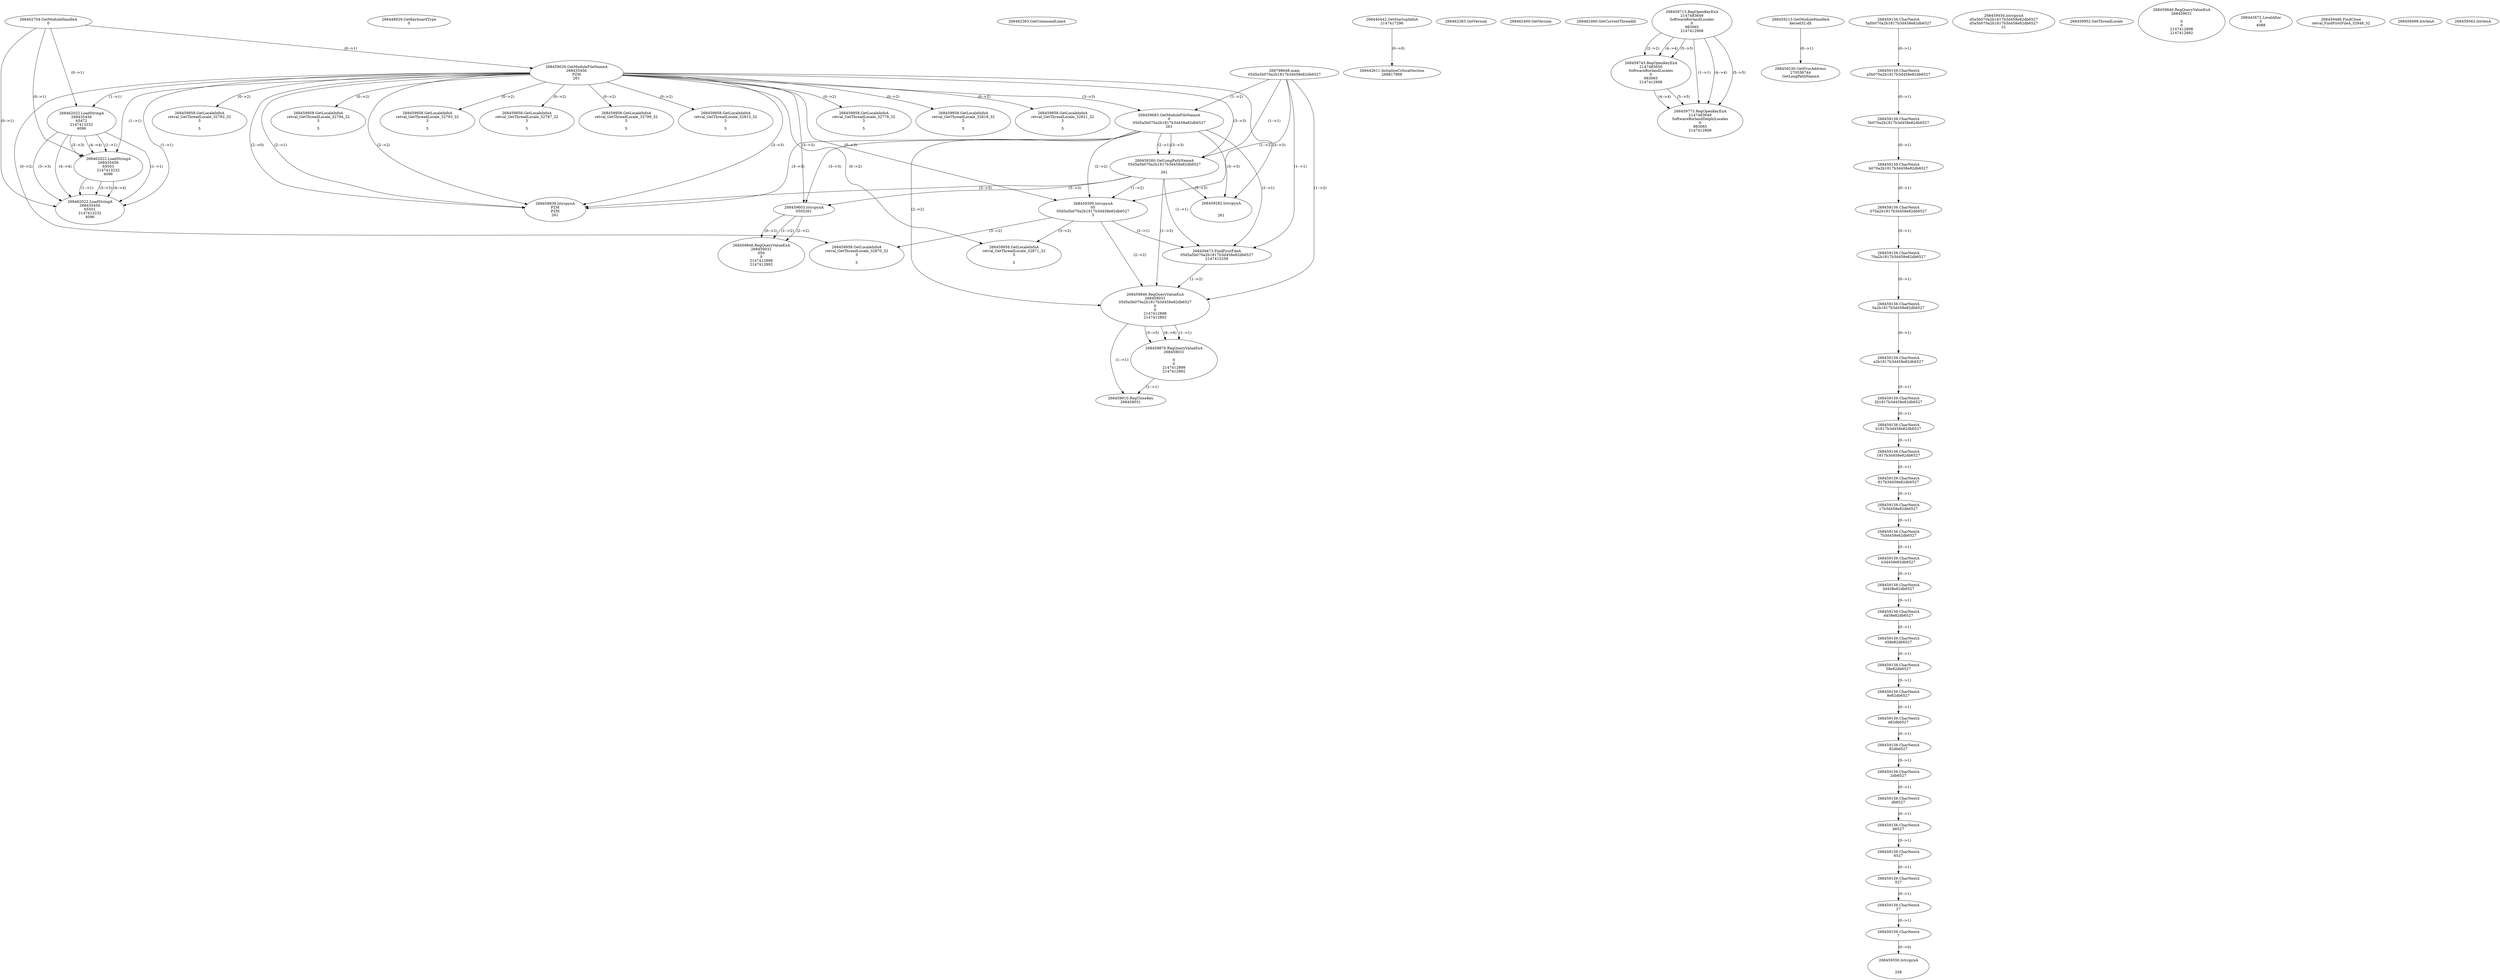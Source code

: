 // Global SCDG with merge call
digraph {
	0 [label="268798648.main
05d5a5b070a2b1817b3d458e82db6527"]
	1 [label="268462704.GetModuleHandleA
0"]
	2 [label="268448929.GetKeyboardType
0"]
	3 [label="268462363.GetCommandLineA
"]
	4 [label="268440442.GetStartupInfoA
2147417296"]
	5 [label="268462383.GetVersion
"]
	6 [label="268462400.GetVersion
"]
	7 [label="268462460.GetCurrentThreadId
"]
	8 [label="268459026.GetModuleFileNameA
268435456
PZM
261"]
	1 -> 8 [label="(0-->1)"]
	9 [label="268459683.GetModuleFileNameA
0
05d5a5b070a2b1817b3d458e82db6527
261"]
	0 -> 9 [label="(1-->2)"]
	8 -> 9 [label="(3-->3)"]
	10 [label="268459713.RegOpenKeyExA
2147483649
Software\Borland\Locales
0
983065
2147412908"]
	11 [label="268459743.RegOpenKeyExA
2147483650
Software\Borland\Locales
0
983065
2147412908"]
	10 -> 11 [label="(2-->2)"]
	10 -> 11 [label="(4-->4)"]
	10 -> 11 [label="(5-->5)"]
	12 [label="268459773.RegOpenKeyExA
2147483649
Software\Borland\Delphi\Locales
0
983065
2147412908"]
	10 -> 12 [label="(1-->1)"]
	10 -> 12 [label="(4-->4)"]
	11 -> 12 [label="(4-->4)"]
	10 -> 12 [label="(5-->5)"]
	11 -> 12 [label="(5-->5)"]
	13 [label="268459213.GetModuleHandleA
kernel32.dll"]
	14 [label="268459230.GetProcAddress
270536744
GetLongPathNameA"]
	13 -> 14 [label="(0-->1)"]
	15 [label="268459260.GetLongPathNameA
05d5a5b070a2b1817b3d458e82db6527

261"]
	0 -> 15 [label="(1-->1)"]
	9 -> 15 [label="(2-->1)"]
	8 -> 15 [label="(3-->3)"]
	9 -> 15 [label="(3-->3)"]
	16 [label="268459395.lstrcpynA
05
05d5a5b070a2b1817b3d458e82db6527
3"]
	0 -> 16 [label="(1-->2)"]
	9 -> 16 [label="(2-->2)"]
	15 -> 16 [label="(1-->2)"]
	8 -> 16 [label="(0-->3)"]
	17 [label="268459156.CharNextA
5a5b070a2b1817b3d458e82db6527"]
	18 [label="268459156.CharNextA
a5b070a2b1817b3d458e82db6527"]
	17 -> 18 [label="(0-->1)"]
	19 [label="268459156.CharNextA
5b070a2b1817b3d458e82db6527"]
	18 -> 19 [label="(0-->1)"]
	20 [label="268459156.CharNextA
b070a2b1817b3d458e82db6527"]
	19 -> 20 [label="(0-->1)"]
	21 [label="268459156.CharNextA
070a2b1817b3d458e82db6527"]
	20 -> 21 [label="(0-->1)"]
	22 [label="268459156.CharNextA
70a2b1817b3d458e82db6527"]
	21 -> 22 [label="(0-->1)"]
	23 [label="268459156.CharNextA
0a2b1817b3d458e82db6527"]
	22 -> 23 [label="(0-->1)"]
	24 [label="268459156.CharNextA
a2b1817b3d458e82db6527"]
	23 -> 24 [label="(0-->1)"]
	25 [label="268459156.CharNextA
2b1817b3d458e82db6527"]
	24 -> 25 [label="(0-->1)"]
	26 [label="268459156.CharNextA
b1817b3d458e82db6527"]
	25 -> 26 [label="(0-->1)"]
	27 [label="268459156.CharNextA
1817b3d458e82db6527"]
	26 -> 27 [label="(0-->1)"]
	28 [label="268459156.CharNextA
817b3d458e82db6527"]
	27 -> 28 [label="(0-->1)"]
	29 [label="268459156.CharNextA
17b3d458e82db6527"]
	28 -> 29 [label="(0-->1)"]
	30 [label="268459156.CharNextA
7b3d458e82db6527"]
	29 -> 30 [label="(0-->1)"]
	31 [label="268459156.CharNextA
b3d458e82db6527"]
	30 -> 31 [label="(0-->1)"]
	32 [label="268459156.CharNextA
3d458e82db6527"]
	31 -> 32 [label="(0-->1)"]
	33 [label="268459156.CharNextA
d458e82db6527"]
	32 -> 33 [label="(0-->1)"]
	34 [label="268459156.CharNextA
458e82db6527"]
	33 -> 34 [label="(0-->1)"]
	35 [label="268459156.CharNextA
58e82db6527"]
	34 -> 35 [label="(0-->1)"]
	36 [label="268459156.CharNextA
8e82db6527"]
	35 -> 36 [label="(0-->1)"]
	37 [label="268459156.CharNextA
e82db6527"]
	36 -> 37 [label="(0-->1)"]
	38 [label="268459156.CharNextA
82db6527"]
	37 -> 38 [label="(0-->1)"]
	39 [label="268459156.CharNextA
2db6527"]
	38 -> 39 [label="(0-->1)"]
	40 [label="268459156.CharNextA
db6527"]
	39 -> 40 [label="(0-->1)"]
	41 [label="268459156.CharNextA
b6527"]
	40 -> 41 [label="(0-->1)"]
	42 [label="268459156.CharNextA
6527"]
	41 -> 42 [label="(0-->1)"]
	43 [label="268459156.CharNextA
527"]
	42 -> 43 [label="(0-->1)"]
	44 [label="268459156.CharNextA
27"]
	43 -> 44 [label="(0-->1)"]
	45 [label="268459156.CharNextA
7"]
	44 -> 45 [label="(0-->1)"]
	46 [label="268459454.lstrcpynA
d5a5b070a2b1817b3d458e82db6527
d5a5b070a2b1817b3d458e82db6527
31"]
	47 [label="268459473.FindFirstFileA
05d5a5b070a2b1817b3d458e82db6527
2147412258"]
	0 -> 47 [label="(1-->1)"]
	9 -> 47 [label="(2-->1)"]
	15 -> 47 [label="(1-->1)"]
	16 -> 47 [label="(2-->1)"]
	48 [label="268459846.RegQueryValueExA
268459031
05d5a5b070a2b1817b3d458e82db6527
0
0
2147412898
2147412892"]
	0 -> 48 [label="(1-->2)"]
	9 -> 48 [label="(2-->2)"]
	15 -> 48 [label="(1-->2)"]
	16 -> 48 [label="(2-->2)"]
	47 -> 48 [label="(1-->2)"]
	49 [label="268459876.RegQueryValueExA
268459031

0
0
2147412898
2147412892"]
	48 -> 49 [label="(1-->1)"]
	48 -> 49 [label="(5-->5)"]
	48 -> 49 [label="(6-->6)"]
	50 [label="268459910.RegCloseKey
268459031"]
	48 -> 50 [label="(1-->1)"]
	49 -> 50 [label="(1-->1)"]
	51 [label="268459939.lstrcpynA
PZM
PZM
261"]
	8 -> 51 [label="(2-->1)"]
	8 -> 51 [label="(2-->2)"]
	8 -> 51 [label="(3-->3)"]
	9 -> 51 [label="(3-->3)"]
	15 -> 51 [label="(3-->3)"]
	8 -> 51 [label="(2-->0)"]
	52 [label="268459952.GetThreadLocale
"]
	53 [label="268459958.GetLocaleInfoA
retval_GetThreadLocale_32871_32
3

5"]
	8 -> 53 [label="(0-->2)"]
	16 -> 53 [label="(3-->2)"]
	54 [label="268462022.LoadStringA
268435456
65472
2147413232
4096"]
	1 -> 54 [label="(0-->1)"]
	8 -> 54 [label="(1-->1)"]
	55 [label="268459282.lstrcpynA


261"]
	8 -> 55 [label="(3-->3)"]
	9 -> 55 [label="(3-->3)"]
	15 -> 55 [label="(3-->3)"]
	56 [label="268459846.RegQueryValueExA
268459031

0
0
2147412898
2147412892"]
	57 [label="268459958.GetLocaleInfoA
retval_GetThreadLocale_32792_32
3

5"]
	8 -> 57 [label="(0-->2)"]
	58 [label="268462022.LoadStringA
268435456
65503
2147413232
4096"]
	1 -> 58 [label="(0-->1)"]
	8 -> 58 [label="(1-->1)"]
	54 -> 58 [label="(1-->1)"]
	54 -> 58 [label="(3-->3)"]
	54 -> 58 [label="(4-->4)"]
	59 [label="268462022.LoadStringA
268435456
65501
2147413232
4096"]
	1 -> 59 [label="(0-->1)"]
	8 -> 59 [label="(1-->1)"]
	54 -> 59 [label="(1-->1)"]
	58 -> 59 [label="(1-->1)"]
	54 -> 59 [label="(3-->3)"]
	58 -> 59 [label="(3-->3)"]
	54 -> 59 [label="(4-->4)"]
	58 -> 59 [label="(4-->4)"]
	60 [label="268442611.InitializeCriticalSection
268817868"]
	4 -> 60 [label="(0-->0)"]
	61 [label="268442672.LocalAlloc
0
4088"]
	62 [label="268459486.FindClose
retval_FindFirstFileA_32848_32"]
	63 [label="268459498.lstrlenA
"]
	64 [label="268459550.lstrcpynA


258"]
	45 -> 64 [label="(0-->0)"]
	65 [label="268459562.lstrlenA
"]
	66 [label="268459603.lstrcpynA
05\
05\
261"]
	8 -> 66 [label="(3-->3)"]
	9 -> 66 [label="(3-->3)"]
	15 -> 66 [label="(3-->3)"]
	67 [label="268459846.RegQueryValueExA
268459031
05\
0
0
2147412898
2147412892"]
	66 -> 67 [label="(1-->2)"]
	66 -> 67 [label="(2-->2)"]
	66 -> 67 [label="(0-->2)"]
	68 [label="268459958.GetLocaleInfoA
retval_GetThreadLocale_32870_32
3

5"]
	8 -> 68 [label="(0-->2)"]
	16 -> 68 [label="(3-->2)"]
	69 [label="268459958.GetLocaleInfoA
retval_GetThreadLocale_32794_32
3

5"]
	8 -> 69 [label="(0-->2)"]
	70 [label="268459958.GetLocaleInfoA
retval_GetThreadLocale_32793_32
3

5"]
	8 -> 70 [label="(0-->2)"]
	71 [label="268459958.GetLocaleInfoA
retval_GetThreadLocale_32787_32
3

5"]
	8 -> 71 [label="(0-->2)"]
	72 [label="268459958.GetLocaleInfoA
retval_GetThreadLocale_32799_32
3

5"]
	8 -> 72 [label="(0-->2)"]
	73 [label="268459958.GetLocaleInfoA
retval_GetThreadLocale_32815_32
3

5"]
	8 -> 73 [label="(0-->2)"]
	74 [label="268459958.GetLocaleInfoA
retval_GetThreadLocale_32778_32
3

5"]
	8 -> 74 [label="(0-->2)"]
	75 [label="268459958.GetLocaleInfoA
retval_GetThreadLocale_32818_32
3

5"]
	8 -> 75 [label="(0-->2)"]
	76 [label="268459958.GetLocaleInfoA
retval_GetThreadLocale_32821_32
3

5"]
	8 -> 76 [label="(0-->2)"]
}
